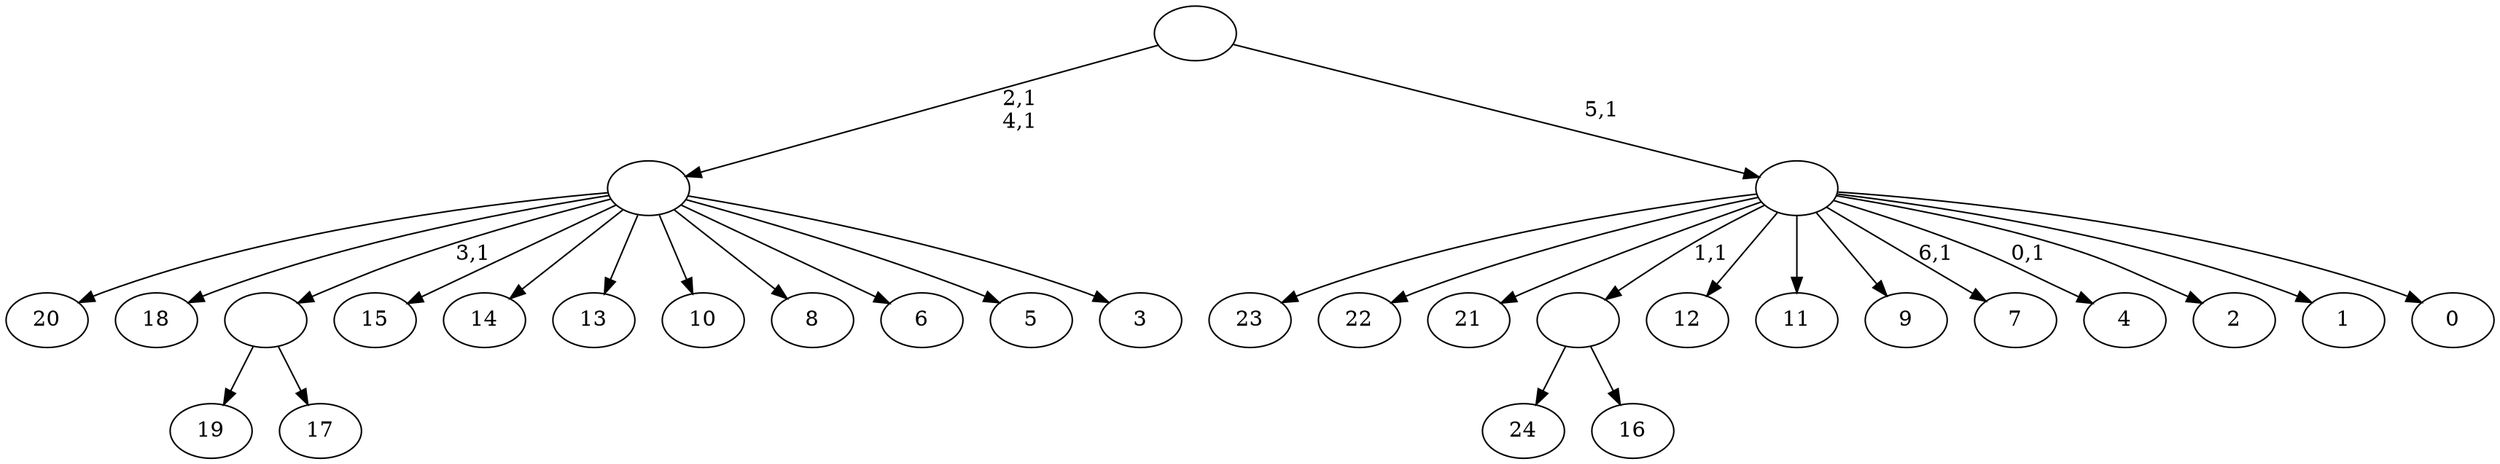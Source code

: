 digraph T {
	32 [label="24"]
	31 [label="23"]
	30 [label="22"]
	29 [label="21"]
	28 [label="20"]
	27 [label="19"]
	26 [label="18"]
	25 [label="17"]
	24 [label=""]
	23 [label="16"]
	22 [label=""]
	21 [label="15"]
	20 [label="14"]
	19 [label="13"]
	18 [label="12"]
	17 [label="11"]
	16 [label="10"]
	15 [label="9"]
	14 [label="8"]
	13 [label="7"]
	11 [label="6"]
	10 [label="5"]
	9 [label="4"]
	7 [label="3"]
	6 [label=""]
	4 [label="2"]
	3 [label="1"]
	2 [label="0"]
	1 [label=""]
	0 [label=""]
	24 -> 27 [label=""]
	24 -> 25 [label=""]
	22 -> 32 [label=""]
	22 -> 23 [label=""]
	6 -> 28 [label=""]
	6 -> 26 [label=""]
	6 -> 24 [label="3,1"]
	6 -> 21 [label=""]
	6 -> 20 [label=""]
	6 -> 19 [label=""]
	6 -> 16 [label=""]
	6 -> 14 [label=""]
	6 -> 11 [label=""]
	6 -> 10 [label=""]
	6 -> 7 [label=""]
	1 -> 9 [label="0,1"]
	1 -> 13 [label="6,1"]
	1 -> 31 [label=""]
	1 -> 30 [label=""]
	1 -> 29 [label=""]
	1 -> 22 [label="1,1"]
	1 -> 18 [label=""]
	1 -> 17 [label=""]
	1 -> 15 [label=""]
	1 -> 4 [label=""]
	1 -> 3 [label=""]
	1 -> 2 [label=""]
	0 -> 6 [label="2,1\n4,1"]
	0 -> 1 [label="5,1"]
}

